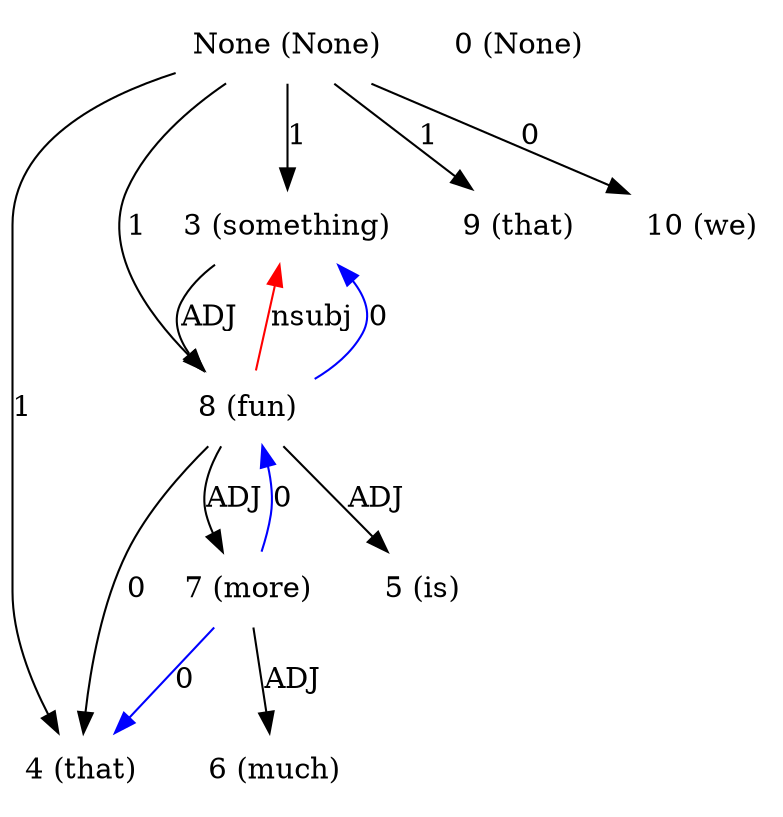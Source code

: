 digraph G{
edge [dir=forward]
node [shape=plaintext]

None [label="None (None)"]
None -> 3 [label="1"]
None [label="None (None)"]
None -> 9 [label="1"]
None -> 4 [label="1"]
None -> 8 [label="1"]
None -> 10 [label="0"]
0 [label="0 (None)"]
3 [label="3 (something)"]
3 -> 8 [label="ADJ"]
8 -> 3 [label="nsubj", color="red"]
4 [label="4 (that)"]
5 [label="5 (is)"]
6 [label="6 (much)"]
7 [label="7 (more)"]
7 -> 4 [label="0", color="blue"]
7 -> 8 [label="0", color="blue"]
7 -> 6 [label="ADJ"]
8 [label="8 (fun)"]
8 -> 4 [label="0"]
8 -> 3 [label="0", color="blue"]
8 -> 5 [label="ADJ"]
8 -> 7 [label="ADJ"]
9 [label="9 (that)"]
10 [label="10 (we)"]
}
